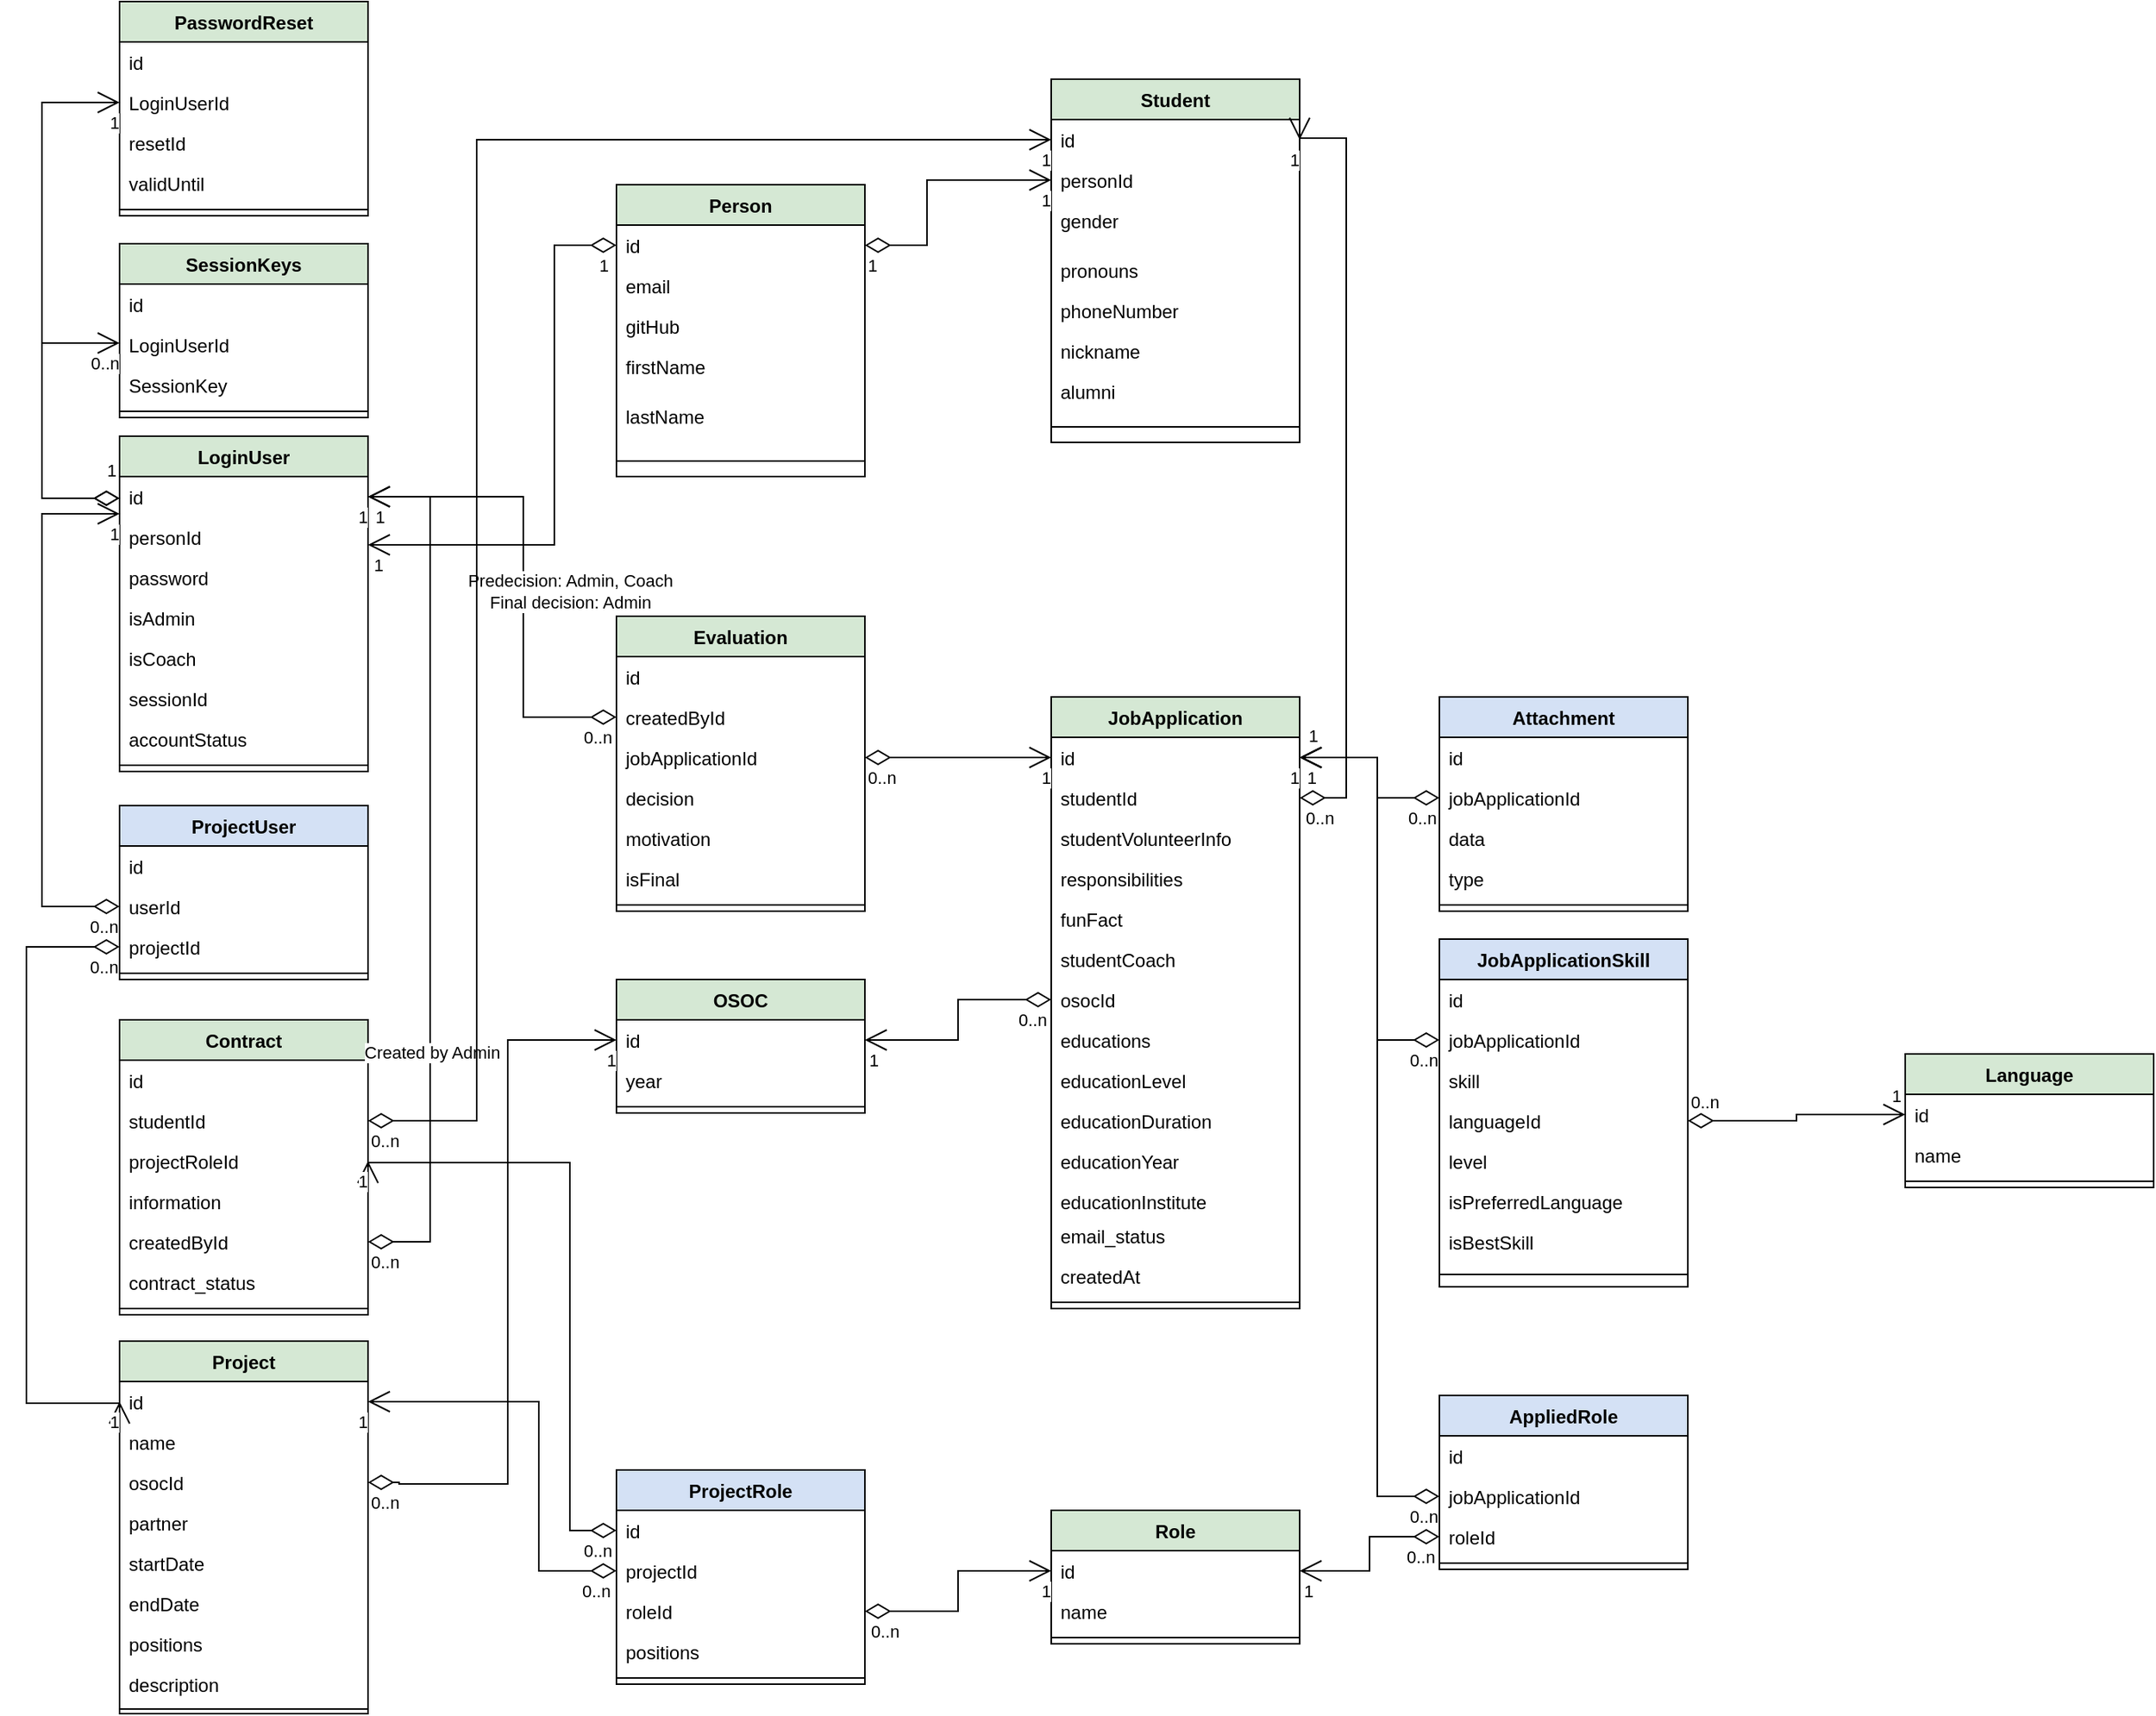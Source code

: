 <mxfile version="17.4.0"><diagram id="C5RBs43oDa-KdzZeNtuy" name="Page-1"><mxGraphModel dx="1273" dy="863" grid="1" gridSize="10" guides="1" tooltips="1" connect="1" arrows="1" fold="1" page="1" pageScale="1" pageWidth="827" pageHeight="1169" math="0" shadow="0"><root><mxCell id="WIyWlLk6GJQsqaUBKTNV-0"/><mxCell id="WIyWlLk6GJQsqaUBKTNV-1" parent="WIyWlLk6GJQsqaUBKTNV-0"/><mxCell id="wIFfkvP6w-fhECj3VW2s-0" value="Person" style="swimlane;fontStyle=1;align=center;verticalAlign=top;childLayout=stackLayout;horizontal=1;startSize=26;horizontalStack=0;resizeParent=1;resizeLast=0;collapsible=1;marginBottom=0;rounded=0;shadow=0;strokeWidth=1;fillColor=#D5E8D4;" parent="WIyWlLk6GJQsqaUBKTNV-1" vertex="1"><mxGeometry x="900" y="598" width="160" height="188" as="geometry"><mxRectangle x="230" y="140" width="160" height="26" as="alternateBounds"/></mxGeometry></mxCell><mxCell id="wIFfkvP6w-fhECj3VW2s-1" value="id" style="text;align=left;verticalAlign=top;spacingLeft=4;spacingRight=4;overflow=hidden;rotatable=0;points=[[0,0.5],[1,0.5]];portConstraint=eastwest;" parent="wIFfkvP6w-fhECj3VW2s-0" vertex="1"><mxGeometry y="26" width="160" height="26" as="geometry"/></mxCell><mxCell id="wIFfkvP6w-fhECj3VW2s-2" value="email" style="text;align=left;verticalAlign=top;spacingLeft=4;spacingRight=4;overflow=hidden;rotatable=0;points=[[0,0.5],[1,0.5]];portConstraint=eastwest;rounded=0;shadow=0;html=0;" parent="wIFfkvP6w-fhECj3VW2s-0" vertex="1"><mxGeometry y="52" width="160" height="26" as="geometry"/></mxCell><mxCell id="wIFfkvP6w-fhECj3VW2s-3" value="gitHub" style="text;align=left;verticalAlign=top;spacingLeft=4;spacingRight=4;overflow=hidden;rotatable=0;points=[[0,0.5],[1,0.5]];portConstraint=eastwest;rounded=0;shadow=0;html=0;" parent="wIFfkvP6w-fhECj3VW2s-0" vertex="1"><mxGeometry y="78" width="160" height="26" as="geometry"/></mxCell><mxCell id="wIFfkvP6w-fhECj3VW2s-4" value="firstName" style="text;align=left;verticalAlign=top;spacingLeft=4;spacingRight=4;overflow=hidden;rotatable=0;points=[[0,0.5],[1,0.5]];portConstraint=eastwest;rounded=0;shadow=0;html=0;" parent="wIFfkvP6w-fhECj3VW2s-0" vertex="1"><mxGeometry y="104" width="160" height="32" as="geometry"/></mxCell><mxCell id="wIFfkvP6w-fhECj3VW2s-5" value="lastName" style="text;align=left;verticalAlign=top;spacingLeft=4;spacingRight=4;overflow=hidden;rotatable=0;points=[[0,0.5],[1,0.5]];portConstraint=eastwest;rounded=0;shadow=0;html=0;" parent="wIFfkvP6w-fhECj3VW2s-0" vertex="1"><mxGeometry y="136" width="160" height="32" as="geometry"/></mxCell><mxCell id="wIFfkvP6w-fhECj3VW2s-7" value="" style="line;html=1;strokeWidth=1;align=left;verticalAlign=middle;spacingTop=-1;spacingLeft=3;spacingRight=3;rotatable=0;labelPosition=right;points=[];portConstraint=eastwest;" parent="wIFfkvP6w-fhECj3VW2s-0" vertex="1"><mxGeometry y="168" width="160" height="20" as="geometry"/></mxCell><mxCell id="wIFfkvP6w-fhECj3VW2s-8" value="Student" style="swimlane;fontStyle=1;align=center;verticalAlign=top;childLayout=stackLayout;horizontal=1;startSize=26;horizontalStack=0;resizeParent=1;resizeLast=0;collapsible=1;marginBottom=0;rounded=0;shadow=0;strokeWidth=1;fillColor=#D5E8D4;" parent="WIyWlLk6GJQsqaUBKTNV-1" vertex="1"><mxGeometry x="1180" y="530" width="160" height="234" as="geometry"><mxRectangle x="130" y="380" width="160" height="26" as="alternateBounds"/></mxGeometry></mxCell><mxCell id="wIFfkvP6w-fhECj3VW2s-9" value="id" style="text;align=left;verticalAlign=top;spacingLeft=4;spacingRight=4;overflow=hidden;rotatable=0;points=[[0,0.5],[1,0.5]];portConstraint=eastwest;" parent="wIFfkvP6w-fhECj3VW2s-8" vertex="1"><mxGeometry y="26" width="160" height="26" as="geometry"/></mxCell><mxCell id="wIFfkvP6w-fhECj3VW2s-10" value="personId" style="text;align=left;verticalAlign=top;spacingLeft=4;spacingRight=4;overflow=hidden;rotatable=0;points=[[0,0.5],[1,0.5]];portConstraint=eastwest;" parent="wIFfkvP6w-fhECj3VW2s-8" vertex="1"><mxGeometry y="52" width="160" height="26" as="geometry"/></mxCell><mxCell id="wIFfkvP6w-fhECj3VW2s-6" value="gender" style="text;align=left;verticalAlign=top;spacingLeft=4;spacingRight=4;overflow=hidden;rotatable=0;points=[[0,0.5],[1,0.5]];portConstraint=eastwest;rounded=0;shadow=0;html=0;" parent="wIFfkvP6w-fhECj3VW2s-8" vertex="1"><mxGeometry y="78" width="160" height="32" as="geometry"/></mxCell><mxCell id="wIFfkvP6w-fhECj3VW2s-11" value="pronouns" style="text;align=left;verticalAlign=top;spacingLeft=4;spacingRight=4;overflow=hidden;rotatable=0;points=[[0,0.5],[1,0.5]];portConstraint=eastwest;rounded=0;shadow=0;html=0;" parent="wIFfkvP6w-fhECj3VW2s-8" vertex="1"><mxGeometry y="110" width="160" height="26" as="geometry"/></mxCell><mxCell id="wIFfkvP6w-fhECj3VW2s-12" value="phoneNumber" style="text;align=left;verticalAlign=top;spacingLeft=4;spacingRight=4;overflow=hidden;rotatable=0;points=[[0,0.5],[1,0.5]];portConstraint=eastwest;rounded=0;shadow=0;html=0;" parent="wIFfkvP6w-fhECj3VW2s-8" vertex="1"><mxGeometry y="136" width="160" height="26" as="geometry"/></mxCell><mxCell id="wIFfkvP6w-fhECj3VW2s-13" value="nickname" style="text;align=left;verticalAlign=top;spacingLeft=4;spacingRight=4;overflow=hidden;rotatable=0;points=[[0,0.5],[1,0.5]];portConstraint=eastwest;rounded=0;shadow=0;html=0;" parent="wIFfkvP6w-fhECj3VW2s-8" vertex="1"><mxGeometry y="162" width="160" height="26" as="geometry"/></mxCell><mxCell id="wIFfkvP6w-fhECj3VW2s-14" value="alumni" style="text;align=left;verticalAlign=top;spacingLeft=4;spacingRight=4;overflow=hidden;rotatable=0;points=[[0,0.5],[1,0.5]];portConstraint=eastwest;rounded=0;shadow=0;html=0;" parent="wIFfkvP6w-fhECj3VW2s-8" vertex="1"><mxGeometry y="188" width="160" height="26" as="geometry"/></mxCell><mxCell id="wIFfkvP6w-fhECj3VW2s-15" value="" style="line;html=1;strokeWidth=1;align=left;verticalAlign=middle;spacingTop=-1;spacingLeft=3;spacingRight=3;rotatable=0;labelPosition=right;points=[];portConstraint=eastwest;" parent="wIFfkvP6w-fhECj3VW2s-8" vertex="1"><mxGeometry y="214" width="160" height="20" as="geometry"/></mxCell><mxCell id="wIFfkvP6w-fhECj3VW2s-16" value="Language" style="swimlane;fontStyle=1;align=center;verticalAlign=top;childLayout=stackLayout;horizontal=1;startSize=26;horizontalStack=0;resizeParent=1;resizeParentMax=0;resizeLast=0;collapsible=1;marginBottom=0;fillColor=#D5E8D4;" parent="WIyWlLk6GJQsqaUBKTNV-1" vertex="1"><mxGeometry x="1730" y="1158" width="160" height="86" as="geometry"/></mxCell><mxCell id="wIFfkvP6w-fhECj3VW2s-17" value="id" style="text;strokeColor=none;fillColor=none;align=left;verticalAlign=top;spacingLeft=4;spacingRight=4;overflow=hidden;rotatable=0;points=[[0,0.5],[1,0.5]];portConstraint=eastwest;" parent="wIFfkvP6w-fhECj3VW2s-16" vertex="1"><mxGeometry y="26" width="160" height="26" as="geometry"/></mxCell><mxCell id="wIFfkvP6w-fhECj3VW2s-18" value="name" style="text;strokeColor=none;fillColor=none;align=left;verticalAlign=top;spacingLeft=4;spacingRight=4;overflow=hidden;rotatable=0;points=[[0,0.5],[1,0.5]];portConstraint=eastwest;" parent="wIFfkvP6w-fhECj3VW2s-16" vertex="1"><mxGeometry y="52" width="160" height="26" as="geometry"/></mxCell><mxCell id="wIFfkvP6w-fhECj3VW2s-19" value="" style="line;strokeWidth=1;fillColor=none;align=left;verticalAlign=middle;spacingTop=-1;spacingLeft=3;spacingRight=3;rotatable=0;labelPosition=right;points=[];portConstraint=eastwest;" parent="wIFfkvP6w-fhECj3VW2s-16" vertex="1"><mxGeometry y="78" width="160" height="8" as="geometry"/></mxCell><mxCell id="wIFfkvP6w-fhECj3VW2s-20" value="" style="endArrow=open;html=1;endSize=12;startArrow=diamondThin;startSize=14;startFill=0;edgeStyle=orthogonalEdgeStyle;rounded=0;exitX=1;exitY=0.5;exitDx=0;exitDy=0;entryX=0;entryY=0.5;entryDx=0;entryDy=0;" parent="WIyWlLk6GJQsqaUBKTNV-1" source="wIFfkvP6w-fhECj3VW2s-1" target="wIFfkvP6w-fhECj3VW2s-10" edge="1"><mxGeometry relative="1" as="geometry"><mxPoint x="1196" y="788" as="sourcePoint"/><mxPoint x="1356" y="788" as="targetPoint"/><Array as="points"><mxPoint x="1100" y="637"/><mxPoint x="1100" y="595"/></Array></mxGeometry></mxCell><mxCell id="wIFfkvP6w-fhECj3VW2s-21" value="1" style="edgeLabel;resizable=0;html=1;align=left;verticalAlign=top;" parent="wIFfkvP6w-fhECj3VW2s-20" connectable="0" vertex="1"><mxGeometry x="-1" relative="1" as="geometry"/></mxCell><mxCell id="wIFfkvP6w-fhECj3VW2s-22" value="1" style="edgeLabel;resizable=0;html=1;align=right;verticalAlign=top;" parent="wIFfkvP6w-fhECj3VW2s-20" connectable="0" vertex="1"><mxGeometry x="1" relative="1" as="geometry"/></mxCell><mxCell id="wIFfkvP6w-fhECj3VW2s-23" value="Evaluation" style="swimlane;fontStyle=1;align=center;verticalAlign=top;childLayout=stackLayout;horizontal=1;startSize=26;horizontalStack=0;resizeParent=1;resizeParentMax=0;resizeLast=0;collapsible=1;marginBottom=0;fillColor=#D5E8D4;" parent="WIyWlLk6GJQsqaUBKTNV-1" vertex="1"><mxGeometry x="900" y="876" width="160" height="190" as="geometry"/></mxCell><mxCell id="wIFfkvP6w-fhECj3VW2s-24" value="id" style="text;strokeColor=none;fillColor=none;align=left;verticalAlign=top;spacingLeft=4;spacingRight=4;overflow=hidden;rotatable=0;points=[[0,0.5],[1,0.5]];portConstraint=eastwest;" parent="wIFfkvP6w-fhECj3VW2s-23" vertex="1"><mxGeometry y="26" width="160" height="26" as="geometry"/></mxCell><mxCell id="wIFfkvP6w-fhECj3VW2s-25" value="createdById" style="text;strokeColor=none;fillColor=none;align=left;verticalAlign=top;spacingLeft=4;spacingRight=4;overflow=hidden;rotatable=0;points=[[0,0.5],[1,0.5]];portConstraint=eastwest;" parent="wIFfkvP6w-fhECj3VW2s-23" vertex="1"><mxGeometry y="52" width="160" height="26" as="geometry"/></mxCell><mxCell id="wIFfkvP6w-fhECj3VW2s-26" value="jobApplicationId" style="text;strokeColor=none;fillColor=none;align=left;verticalAlign=top;spacingLeft=4;spacingRight=4;overflow=hidden;rotatable=0;points=[[0,0.5],[1,0.5]];portConstraint=eastwest;" parent="wIFfkvP6w-fhECj3VW2s-23" vertex="1"><mxGeometry y="78" width="160" height="26" as="geometry"/></mxCell><mxCell id="wIFfkvP6w-fhECj3VW2s-27" value="decision" style="text;strokeColor=none;fillColor=none;align=left;verticalAlign=top;spacingLeft=4;spacingRight=4;overflow=hidden;rotatable=0;points=[[0,0.5],[1,0.5]];portConstraint=eastwest;" parent="wIFfkvP6w-fhECj3VW2s-23" vertex="1"><mxGeometry y="104" width="160" height="26" as="geometry"/></mxCell><mxCell id="wIFfkvP6w-fhECj3VW2s-28" value="motivation" style="text;strokeColor=none;fillColor=none;align=left;verticalAlign=top;spacingLeft=4;spacingRight=4;overflow=hidden;rotatable=0;points=[[0,0.5],[1,0.5]];portConstraint=eastwest;" parent="wIFfkvP6w-fhECj3VW2s-23" vertex="1"><mxGeometry y="130" width="160" height="26" as="geometry"/></mxCell><mxCell id="wIFfkvP6w-fhECj3VW2s-29" value="isFinal" style="text;strokeColor=none;fillColor=none;align=left;verticalAlign=top;spacingLeft=4;spacingRight=4;overflow=hidden;rotatable=0;points=[[0,0.5],[1,0.5]];portConstraint=eastwest;" parent="wIFfkvP6w-fhECj3VW2s-23" vertex="1"><mxGeometry y="156" width="160" height="26" as="geometry"/></mxCell><mxCell id="wIFfkvP6w-fhECj3VW2s-30" value="" style="line;strokeWidth=1;fillColor=none;align=left;verticalAlign=middle;spacingTop=-1;spacingLeft=3;spacingRight=3;rotatable=0;labelPosition=right;points=[];portConstraint=eastwest;" parent="wIFfkvP6w-fhECj3VW2s-23" vertex="1"><mxGeometry y="182" width="160" height="8" as="geometry"/></mxCell><mxCell id="wIFfkvP6w-fhECj3VW2s-31" value="LoginUser" style="swimlane;fontStyle=1;align=center;verticalAlign=top;childLayout=stackLayout;horizontal=1;startSize=26;horizontalStack=0;resizeParent=1;resizeParentMax=0;resizeLast=0;collapsible=1;marginBottom=0;fillColor=#D5E8D4;" parent="WIyWlLk6GJQsqaUBKTNV-1" vertex="1"><mxGeometry x="580" y="760" width="160" height="216" as="geometry"/></mxCell><mxCell id="wIFfkvP6w-fhECj3VW2s-32" value="id" style="text;strokeColor=none;fillColor=none;align=left;verticalAlign=top;spacingLeft=4;spacingRight=4;overflow=hidden;rotatable=0;points=[[0,0.5],[1,0.5]];portConstraint=eastwest;" parent="wIFfkvP6w-fhECj3VW2s-31" vertex="1"><mxGeometry y="26" width="160" height="26" as="geometry"/></mxCell><mxCell id="wIFfkvP6w-fhECj3VW2s-33" value="personId" style="text;strokeColor=none;fillColor=none;align=left;verticalAlign=top;spacingLeft=4;spacingRight=4;overflow=hidden;rotatable=0;points=[[0,0.5],[1,0.5]];portConstraint=eastwest;" parent="wIFfkvP6w-fhECj3VW2s-31" vertex="1"><mxGeometry y="52" width="160" height="26" as="geometry"/></mxCell><mxCell id="wIFfkvP6w-fhECj3VW2s-34" value="password" style="text;strokeColor=none;fillColor=none;align=left;verticalAlign=top;spacingLeft=4;spacingRight=4;overflow=hidden;rotatable=0;points=[[0,0.5],[1,0.5]];portConstraint=eastwest;" parent="wIFfkvP6w-fhECj3VW2s-31" vertex="1"><mxGeometry y="78" width="160" height="26" as="geometry"/></mxCell><mxCell id="wIFfkvP6w-fhECj3VW2s-35" value="isAdmin" style="text;strokeColor=none;fillColor=none;align=left;verticalAlign=top;spacingLeft=4;spacingRight=4;overflow=hidden;rotatable=0;points=[[0,0.5],[1,0.5]];portConstraint=eastwest;" parent="wIFfkvP6w-fhECj3VW2s-31" vertex="1"><mxGeometry y="104" width="160" height="26" as="geometry"/></mxCell><mxCell id="wIFfkvP6w-fhECj3VW2s-36" value="isCoach" style="text;strokeColor=none;fillColor=none;align=left;verticalAlign=top;spacingLeft=4;spacingRight=4;overflow=hidden;rotatable=0;points=[[0,0.5],[1,0.5]];portConstraint=eastwest;" parent="wIFfkvP6w-fhECj3VW2s-31" vertex="1"><mxGeometry y="130" width="160" height="26" as="geometry"/></mxCell><mxCell id="wIFfkvP6w-fhECj3VW2s-37" value="sessionId&#10;" style="text;strokeColor=none;fillColor=none;align=left;verticalAlign=top;spacingLeft=4;spacingRight=4;overflow=hidden;rotatable=0;points=[[0,0.5],[1,0.5]];portConstraint=eastwest;" parent="wIFfkvP6w-fhECj3VW2s-31" vertex="1"><mxGeometry y="156" width="160" height="26" as="geometry"/></mxCell><mxCell id="wIFfkvP6w-fhECj3VW2s-38" value="accountStatus" style="text;strokeColor=none;fillColor=none;align=left;verticalAlign=top;spacingLeft=4;spacingRight=4;overflow=hidden;rotatable=0;points=[[0,0.5],[1,0.5]];portConstraint=eastwest;" parent="wIFfkvP6w-fhECj3VW2s-31" vertex="1"><mxGeometry y="182" width="160" height="26" as="geometry"/></mxCell><mxCell id="wIFfkvP6w-fhECj3VW2s-39" value="" style="line;strokeWidth=1;fillColor=none;align=left;verticalAlign=middle;spacingTop=-1;spacingLeft=3;spacingRight=3;rotatable=0;labelPosition=right;points=[];portConstraint=eastwest;" parent="wIFfkvP6w-fhECj3VW2s-31" vertex="1"><mxGeometry y="208" width="160" height="8" as="geometry"/></mxCell><mxCell id="wIFfkvP6w-fhECj3VW2s-40" value="" style="endArrow=open;html=1;endSize=12;startArrow=diamondThin;startSize=14;startFill=0;edgeStyle=orthogonalEdgeStyle;rounded=0;exitX=0;exitY=0.5;exitDx=0;exitDy=0;" parent="WIyWlLk6GJQsqaUBKTNV-1" source="wIFfkvP6w-fhECj3VW2s-1" edge="1"><mxGeometry relative="1" as="geometry"><mxPoint x="1060" y="750" as="sourcePoint"/><mxPoint x="740" y="830" as="targetPoint"/><Array as="points"><mxPoint x="860" y="637"/><mxPoint x="860" y="830"/><mxPoint x="740" y="830"/></Array></mxGeometry></mxCell><mxCell id="wIFfkvP6w-fhECj3VW2s-41" value="1" style="edgeLabel;resizable=0;html=1;align=left;verticalAlign=top;" parent="wIFfkvP6w-fhECj3VW2s-40" connectable="0" vertex="1"><mxGeometry x="-1" relative="1" as="geometry"><mxPoint x="-13" as="offset"/></mxGeometry></mxCell><mxCell id="wIFfkvP6w-fhECj3VW2s-42" value="1" style="edgeLabel;resizable=0;html=1;align=right;verticalAlign=top;" parent="wIFfkvP6w-fhECj3VW2s-40" connectable="0" vertex="1"><mxGeometry x="1" relative="1" as="geometry"><mxPoint x="10" as="offset"/></mxGeometry></mxCell><mxCell id="wIFfkvP6w-fhECj3VW2s-43" value="" style="endArrow=open;html=1;endSize=12;startArrow=diamondThin;startSize=14;startFill=0;edgeStyle=orthogonalEdgeStyle;rounded=0;entryX=1;entryY=0.5;entryDx=0;entryDy=0;exitX=0;exitY=0.5;exitDx=0;exitDy=0;" parent="WIyWlLk6GJQsqaUBKTNV-1" source="wIFfkvP6w-fhECj3VW2s-25" target="wIFfkvP6w-fhECj3VW2s-32" edge="1"><mxGeometry x="-0.019" y="-10" relative="1" as="geometry"><mxPoint x="760" y="828" as="sourcePoint"/><mxPoint x="870" y="898" as="targetPoint"/><Array as="points"><mxPoint x="840" y="941"/><mxPoint x="840" y="799"/></Array><mxPoint as="offset"/></mxGeometry></mxCell><mxCell id="wIFfkvP6w-fhECj3VW2s-44" value="0..n" style="edgeLabel;resizable=0;html=1;align=left;verticalAlign=top;" parent="wIFfkvP6w-fhECj3VW2s-43" connectable="0" vertex="1"><mxGeometry x="-1" relative="1" as="geometry"><mxPoint x="-23" as="offset"/></mxGeometry></mxCell><mxCell id="wIFfkvP6w-fhECj3VW2s-45" value="1" style="edgeLabel;resizable=0;html=1;align=right;verticalAlign=top;" parent="wIFfkvP6w-fhECj3VW2s-43" connectable="0" vertex="1"><mxGeometry x="1" relative="1" as="geometry"><mxPoint x="11" as="offset"/></mxGeometry></mxCell><mxCell id="wIFfkvP6w-fhECj3VW2s-46" value="Predecision: Admin, Coach&lt;br&gt;Final decision: Admin" style="edgeLabel;html=1;align=center;verticalAlign=middle;resizable=0;points=[];" parent="wIFfkvP6w-fhECj3VW2s-43" vertex="1" connectable="0"><mxGeometry x="0.022" relative="1" as="geometry"><mxPoint x="30" y="13" as="offset"/></mxGeometry></mxCell><mxCell id="wIFfkvP6w-fhECj3VW2s-47" value="JobApplication" style="swimlane;fontStyle=1;align=center;verticalAlign=top;childLayout=stackLayout;horizontal=1;startSize=26;horizontalStack=0;resizeParent=1;resizeParentMax=0;resizeLast=0;collapsible=1;marginBottom=0;fillColor=#D5E8D4;" parent="WIyWlLk6GJQsqaUBKTNV-1" vertex="1"><mxGeometry x="1180" y="928" width="160" height="394" as="geometry"/></mxCell><mxCell id="wIFfkvP6w-fhECj3VW2s-48" value="id" style="text;strokeColor=none;fillColor=none;align=left;verticalAlign=top;spacingLeft=4;spacingRight=4;overflow=hidden;rotatable=0;points=[[0,0.5],[1,0.5]];portConstraint=eastwest;" parent="wIFfkvP6w-fhECj3VW2s-47" vertex="1"><mxGeometry y="26" width="160" height="26" as="geometry"/></mxCell><mxCell id="wIFfkvP6w-fhECj3VW2s-49" value="studentId" style="text;strokeColor=none;fillColor=none;align=left;verticalAlign=top;spacingLeft=4;spacingRight=4;overflow=hidden;rotatable=0;points=[[0,0.5],[1,0.5]];portConstraint=eastwest;" parent="wIFfkvP6w-fhECj3VW2s-47" vertex="1"><mxGeometry y="52" width="160" height="26" as="geometry"/></mxCell><mxCell id="wIFfkvP6w-fhECj3VW2s-169" value="studentVolunteerInfo" style="text;strokeColor=none;fillColor=none;align=left;verticalAlign=top;spacingLeft=4;spacingRight=4;overflow=hidden;rotatable=0;points=[[0,0.5],[1,0.5]];portConstraint=eastwest;" parent="wIFfkvP6w-fhECj3VW2s-47" vertex="1"><mxGeometry y="78" width="160" height="26" as="geometry"/></mxCell><mxCell id="wIFfkvP6w-fhECj3VW2s-50" value="responsibilities" style="text;align=left;verticalAlign=top;spacingLeft=4;spacingRight=4;overflow=hidden;rotatable=0;points=[[0,0.5],[1,0.5]];portConstraint=eastwest;" parent="wIFfkvP6w-fhECj3VW2s-47" vertex="1"><mxGeometry y="104" width="160" height="26" as="geometry"/></mxCell><mxCell id="wIFfkvP6w-fhECj3VW2s-52" value="funFact" style="text;strokeColor=none;fillColor=none;align=left;verticalAlign=top;spacingLeft=4;spacingRight=4;overflow=hidden;rotatable=0;points=[[0,0.5],[1,0.5]];portConstraint=eastwest;" parent="wIFfkvP6w-fhECj3VW2s-47" vertex="1"><mxGeometry y="130" width="160" height="26" as="geometry"/></mxCell><mxCell id="wIFfkvP6w-fhECj3VW2s-54" value="studentCoach" style="text;strokeColor=none;fillColor=none;align=left;verticalAlign=top;spacingLeft=4;spacingRight=4;overflow=hidden;rotatable=0;points=[[0,0.5],[1,0.5]];portConstraint=eastwest;" parent="wIFfkvP6w-fhECj3VW2s-47" vertex="1"><mxGeometry y="156" width="160" height="26" as="geometry"/></mxCell><mxCell id="wIFfkvP6w-fhECj3VW2s-55" value="osocId" style="text;strokeColor=none;fillColor=none;align=left;verticalAlign=top;spacingLeft=4;spacingRight=4;overflow=hidden;rotatable=0;points=[[0,0.5],[1,0.5]];portConstraint=eastwest;" parent="wIFfkvP6w-fhECj3VW2s-47" vertex="1"><mxGeometry y="182" width="160" height="26" as="geometry"/></mxCell><mxCell id="wIFfkvP6w-fhECj3VW2s-56" value="educations" style="text;strokeColor=none;fillColor=none;align=left;verticalAlign=top;spacingLeft=4;spacingRight=4;overflow=hidden;rotatable=0;points=[[0,0.5],[1,0.5]];portConstraint=eastwest;" parent="wIFfkvP6w-fhECj3VW2s-47" vertex="1"><mxGeometry y="208" width="160" height="26" as="geometry"/></mxCell><mxCell id="wIFfkvP6w-fhECj3VW2s-57" value="educationLevel" style="text;strokeColor=none;fillColor=none;align=left;verticalAlign=top;spacingLeft=4;spacingRight=4;overflow=hidden;rotatable=0;points=[[0,0.5],[1,0.5]];portConstraint=eastwest;" parent="wIFfkvP6w-fhECj3VW2s-47" vertex="1"><mxGeometry y="234" width="160" height="26" as="geometry"/></mxCell><mxCell id="wIFfkvP6w-fhECj3VW2s-58" value="educationDuration" style="text;strokeColor=none;fillColor=none;align=left;verticalAlign=top;spacingLeft=4;spacingRight=4;overflow=hidden;rotatable=0;points=[[0,0.5],[1,0.5]];portConstraint=eastwest;" parent="wIFfkvP6w-fhECj3VW2s-47" vertex="1"><mxGeometry y="260" width="160" height="26" as="geometry"/></mxCell><mxCell id="wIFfkvP6w-fhECj3VW2s-59" value="educationYear" style="text;strokeColor=none;fillColor=none;align=left;verticalAlign=top;spacingLeft=4;spacingRight=4;overflow=hidden;rotatable=0;points=[[0,0.5],[1,0.5]];portConstraint=eastwest;" parent="wIFfkvP6w-fhECj3VW2s-47" vertex="1"><mxGeometry y="286" width="160" height="26" as="geometry"/></mxCell><mxCell id="wIFfkvP6w-fhECj3VW2s-60" value="educationInstitute" style="text;strokeColor=none;fillColor=none;align=left;verticalAlign=top;spacingLeft=4;spacingRight=4;overflow=hidden;rotatable=0;points=[[0,0.5],[1,0.5]];portConstraint=eastwest;" parent="wIFfkvP6w-fhECj3VW2s-47" vertex="1"><mxGeometry y="312" width="160" height="22" as="geometry"/></mxCell><mxCell id="wIFfkvP6w-fhECj3VW2s-61" value="email_status" style="text;strokeColor=none;fillColor=none;align=left;verticalAlign=top;spacingLeft=4;spacingRight=4;overflow=hidden;rotatable=0;points=[[0,0.5],[1,0.5]];portConstraint=eastwest;" parent="wIFfkvP6w-fhECj3VW2s-47" vertex="1"><mxGeometry y="334" width="160" height="26" as="geometry"/></mxCell><mxCell id="wIFfkvP6w-fhECj3VW2s-62" value="createdAt" style="text;strokeColor=none;fillColor=none;align=left;verticalAlign=top;spacingLeft=4;spacingRight=4;overflow=hidden;rotatable=0;points=[[0,0.5],[1,0.5]];portConstraint=eastwest;" parent="wIFfkvP6w-fhECj3VW2s-47" vertex="1"><mxGeometry y="360" width="160" height="26" as="geometry"/></mxCell><mxCell id="wIFfkvP6w-fhECj3VW2s-63" value="" style="line;strokeWidth=1;fillColor=none;align=left;verticalAlign=middle;spacingTop=-1;spacingLeft=3;spacingRight=3;rotatable=0;labelPosition=right;points=[];portConstraint=eastwest;" parent="wIFfkvP6w-fhECj3VW2s-47" vertex="1"><mxGeometry y="386" width="160" height="8" as="geometry"/></mxCell><mxCell id="wIFfkvP6w-fhECj3VW2s-64" value="Attachment" style="swimlane;fontStyle=1;align=center;verticalAlign=top;childLayout=stackLayout;horizontal=1;startSize=26;horizontalStack=0;resizeParent=1;resizeParentMax=0;resizeLast=0;collapsible=1;marginBottom=0;fillColor=#D4E1F5;" parent="WIyWlLk6GJQsqaUBKTNV-1" vertex="1"><mxGeometry x="1430" y="928" width="160" height="138" as="geometry"/></mxCell><mxCell id="wIFfkvP6w-fhECj3VW2s-65" value="id" style="text;strokeColor=none;fillColor=none;align=left;verticalAlign=top;spacingLeft=4;spacingRight=4;overflow=hidden;rotatable=0;points=[[0,0.5],[1,0.5]];portConstraint=eastwest;" parent="wIFfkvP6w-fhECj3VW2s-64" vertex="1"><mxGeometry y="26" width="160" height="26" as="geometry"/></mxCell><mxCell id="wIFfkvP6w-fhECj3VW2s-66" value="jobApplicationId" style="text;strokeColor=none;fillColor=none;align=left;verticalAlign=top;spacingLeft=4;spacingRight=4;overflow=hidden;rotatable=0;points=[[0,0.5],[1,0.5]];portConstraint=eastwest;" parent="wIFfkvP6w-fhECj3VW2s-64" vertex="1"><mxGeometry y="52" width="160" height="26" as="geometry"/></mxCell><mxCell id="wIFfkvP6w-fhECj3VW2s-67" value="data" style="text;strokeColor=none;fillColor=none;align=left;verticalAlign=top;spacingLeft=4;spacingRight=4;overflow=hidden;rotatable=0;points=[[0,0.5],[1,0.5]];portConstraint=eastwest;" parent="wIFfkvP6w-fhECj3VW2s-64" vertex="1"><mxGeometry y="78" width="160" height="26" as="geometry"/></mxCell><mxCell id="wIFfkvP6w-fhECj3VW2s-68" value="type" style="text;strokeColor=none;fillColor=none;align=left;verticalAlign=top;spacingLeft=4;spacingRight=4;overflow=hidden;rotatable=0;points=[[0,0.5],[1,0.5]];portConstraint=eastwest;" parent="wIFfkvP6w-fhECj3VW2s-64" vertex="1"><mxGeometry y="104" width="160" height="26" as="geometry"/></mxCell><mxCell id="wIFfkvP6w-fhECj3VW2s-69" value="" style="line;strokeWidth=1;fillColor=none;align=left;verticalAlign=middle;spacingTop=-1;spacingLeft=3;spacingRight=3;rotatable=0;labelPosition=right;points=[];portConstraint=eastwest;" parent="wIFfkvP6w-fhECj3VW2s-64" vertex="1"><mxGeometry y="130" width="160" height="8" as="geometry"/></mxCell><mxCell id="wIFfkvP6w-fhECj3VW2s-70" value="" style="endArrow=open;html=1;endSize=12;startArrow=diamondThin;startSize=14;startFill=0;edgeStyle=orthogonalEdgeStyle;rounded=0;entryX=1;entryY=0.5;entryDx=0;entryDy=0;exitX=0;exitY=0.5;exitDx=0;exitDy=0;" parent="WIyWlLk6GJQsqaUBKTNV-1" source="wIFfkvP6w-fhECj3VW2s-66" target="wIFfkvP6w-fhECj3VW2s-48" edge="1"><mxGeometry x="0.096" y="-42" relative="1" as="geometry"><mxPoint x="1370" y="1088" as="sourcePoint"/><mxPoint x="1220" y="1258" as="targetPoint"/><Array as="points"><mxPoint x="1390" y="993"/><mxPoint x="1390" y="967"/></Array><mxPoint as="offset"/></mxGeometry></mxCell><mxCell id="wIFfkvP6w-fhECj3VW2s-71" value="0..n" style="edgeLabel;resizable=0;html=1;align=left;verticalAlign=top;" parent="wIFfkvP6w-fhECj3VW2s-70" connectable="0" vertex="1"><mxGeometry x="-1" relative="1" as="geometry"><mxPoint x="-22" as="offset"/></mxGeometry></mxCell><mxCell id="wIFfkvP6w-fhECj3VW2s-72" value="1" style="edgeLabel;resizable=0;html=1;align=right;verticalAlign=top;" parent="wIFfkvP6w-fhECj3VW2s-70" connectable="0" vertex="1"><mxGeometry x="1" relative="1" as="geometry"><mxPoint x="11" as="offset"/></mxGeometry></mxCell><mxCell id="wIFfkvP6w-fhECj3VW2s-73" value="" style="endArrow=open;html=1;endSize=12;startArrow=diamondThin;startSize=14;startFill=0;edgeStyle=orthogonalEdgeStyle;rounded=0;exitX=1;exitY=0.5;exitDx=0;exitDy=0;entryX=1;entryY=0.5;entryDx=0;entryDy=0;" parent="WIyWlLk6GJQsqaUBKTNV-1" source="wIFfkvP6w-fhECj3VW2s-49" target="wIFfkvP6w-fhECj3VW2s-9" edge="1"><mxGeometry relative="1" as="geometry"><mxPoint x="1060" y="928" as="sourcePoint"/><mxPoint x="1350" y="638" as="targetPoint"/><Array as="points"><mxPoint x="1370" y="993"/><mxPoint x="1370" y="568"/></Array></mxGeometry></mxCell><mxCell id="wIFfkvP6w-fhECj3VW2s-74" value="0..n" style="edgeLabel;resizable=0;html=1;align=left;verticalAlign=top;" parent="wIFfkvP6w-fhECj3VW2s-73" connectable="0" vertex="1"><mxGeometry x="-1" relative="1" as="geometry"><mxPoint x="2" as="offset"/></mxGeometry></mxCell><mxCell id="wIFfkvP6w-fhECj3VW2s-75" value="1" style="edgeLabel;resizable=0;html=1;align=right;verticalAlign=top;" parent="wIFfkvP6w-fhECj3VW2s-73" connectable="0" vertex="1"><mxGeometry x="1" relative="1" as="geometry"/></mxCell><mxCell id="wIFfkvP6w-fhECj3VW2s-76" value="" style="endArrow=open;html=1;endSize=12;startArrow=diamondThin;startSize=14;startFill=0;edgeStyle=orthogonalEdgeStyle;rounded=0;exitX=1;exitY=0.5;exitDx=0;exitDy=0;entryX=0;entryY=0.5;entryDx=0;entryDy=0;" parent="WIyWlLk6GJQsqaUBKTNV-1" source="wIFfkvP6w-fhECj3VW2s-26" target="wIFfkvP6w-fhECj3VW2s-48" edge="1"><mxGeometry relative="1" as="geometry"><mxPoint x="1060" y="988" as="sourcePoint"/><mxPoint x="1220" y="988" as="targetPoint"/></mxGeometry></mxCell><mxCell id="wIFfkvP6w-fhECj3VW2s-77" value="0..n" style="edgeLabel;resizable=0;html=1;align=left;verticalAlign=top;" parent="wIFfkvP6w-fhECj3VW2s-76" connectable="0" vertex="1"><mxGeometry x="-1" relative="1" as="geometry"/></mxCell><mxCell id="wIFfkvP6w-fhECj3VW2s-78" value="1" style="edgeLabel;resizable=0;html=1;align=right;verticalAlign=top;" parent="wIFfkvP6w-fhECj3VW2s-76" connectable="0" vertex="1"><mxGeometry x="1" relative="1" as="geometry"/></mxCell><mxCell id="wIFfkvP6w-fhECj3VW2s-79" value="Project" style="swimlane;fontStyle=1;align=center;verticalAlign=top;childLayout=stackLayout;horizontal=1;startSize=26;horizontalStack=0;resizeParent=1;resizeParentMax=0;resizeLast=0;collapsible=1;marginBottom=0;fillColor=#D5E8D4;" parent="WIyWlLk6GJQsqaUBKTNV-1" vertex="1"><mxGeometry x="580" y="1343" width="160" height="240" as="geometry"/></mxCell><mxCell id="wIFfkvP6w-fhECj3VW2s-80" value="id" style="text;strokeColor=none;fillColor=none;align=left;verticalAlign=top;spacingLeft=4;spacingRight=4;overflow=hidden;rotatable=0;points=[[0,0.5],[1,0.5]];portConstraint=eastwest;" parent="wIFfkvP6w-fhECj3VW2s-79" vertex="1"><mxGeometry y="26" width="160" height="26" as="geometry"/></mxCell><mxCell id="wIFfkvP6w-fhECj3VW2s-81" value="name" style="text;strokeColor=none;fillColor=none;align=left;verticalAlign=top;spacingLeft=4;spacingRight=4;overflow=hidden;rotatable=0;points=[[0,0.5],[1,0.5]];portConstraint=eastwest;" parent="wIFfkvP6w-fhECj3VW2s-79" vertex="1"><mxGeometry y="52" width="160" height="26" as="geometry"/></mxCell><mxCell id="wIFfkvP6w-fhECj3VW2s-82" value="osocId" style="text;strokeColor=none;fillColor=none;align=left;verticalAlign=top;spacingLeft=4;spacingRight=4;overflow=hidden;rotatable=0;points=[[0,0.5],[1,0.5]];portConstraint=eastwest;" parent="wIFfkvP6w-fhECj3VW2s-79" vertex="1"><mxGeometry y="78" width="160" height="26" as="geometry"/></mxCell><mxCell id="wIFfkvP6w-fhECj3VW2s-83" value="partner" style="text;strokeColor=none;fillColor=none;align=left;verticalAlign=top;spacingLeft=4;spacingRight=4;overflow=hidden;rotatable=0;points=[[0,0.5],[1,0.5]];portConstraint=eastwest;" parent="wIFfkvP6w-fhECj3VW2s-79" vertex="1"><mxGeometry y="104" width="160" height="26" as="geometry"/></mxCell><mxCell id="wIFfkvP6w-fhECj3VW2s-84" value="startDate" style="text;strokeColor=none;fillColor=none;align=left;verticalAlign=top;spacingLeft=4;spacingRight=4;overflow=hidden;rotatable=0;points=[[0,0.5],[1,0.5]];portConstraint=eastwest;" parent="wIFfkvP6w-fhECj3VW2s-79" vertex="1"><mxGeometry y="130" width="160" height="26" as="geometry"/></mxCell><mxCell id="wIFfkvP6w-fhECj3VW2s-85" value="endDate" style="text;strokeColor=none;fillColor=none;align=left;verticalAlign=top;spacingLeft=4;spacingRight=4;overflow=hidden;rotatable=0;points=[[0,0.5],[1,0.5]];portConstraint=eastwest;" parent="wIFfkvP6w-fhECj3VW2s-79" vertex="1"><mxGeometry y="156" width="160" height="26" as="geometry"/></mxCell><mxCell id="wIFfkvP6w-fhECj3VW2s-86" value="positions" style="text;strokeColor=none;fillColor=none;align=left;verticalAlign=top;spacingLeft=4;spacingRight=4;overflow=hidden;rotatable=0;points=[[0,0.5],[1,0.5]];portConstraint=eastwest;" parent="wIFfkvP6w-fhECj3VW2s-79" vertex="1"><mxGeometry y="182" width="160" height="26" as="geometry"/></mxCell><mxCell id="wIFfkvP6w-fhECj3VW2s-87" value="description" style="text;strokeColor=none;fillColor=none;align=left;verticalAlign=top;spacingLeft=4;spacingRight=4;overflow=hidden;rotatable=0;points=[[0,0.5],[1,0.5]];portConstraint=eastwest;" parent="wIFfkvP6w-fhECj3VW2s-79" vertex="1"><mxGeometry y="208" width="160" height="26" as="geometry"/></mxCell><mxCell id="wIFfkvP6w-fhECj3VW2s-88" value="" style="line;strokeWidth=1;fillColor=none;align=left;verticalAlign=middle;spacingTop=-1;spacingLeft=3;spacingRight=3;rotatable=0;labelPosition=right;points=[];portConstraint=eastwest;" parent="wIFfkvP6w-fhECj3VW2s-79" vertex="1"><mxGeometry y="234" width="160" height="6" as="geometry"/></mxCell><mxCell id="wIFfkvP6w-fhECj3VW2s-89" value="Role" style="swimlane;fontStyle=1;align=center;verticalAlign=top;childLayout=stackLayout;horizontal=1;startSize=26;horizontalStack=0;resizeParent=1;resizeParentMax=0;resizeLast=0;collapsible=1;marginBottom=0;fillColor=#D5E8D4;" parent="WIyWlLk6GJQsqaUBKTNV-1" vertex="1"><mxGeometry x="1180" y="1452" width="160" height="86" as="geometry"/></mxCell><mxCell id="wIFfkvP6w-fhECj3VW2s-90" value="id" style="text;strokeColor=none;fillColor=none;align=left;verticalAlign=top;spacingLeft=4;spacingRight=4;overflow=hidden;rotatable=0;points=[[0,0.5],[1,0.5]];portConstraint=eastwest;" parent="wIFfkvP6w-fhECj3VW2s-89" vertex="1"><mxGeometry y="26" width="160" height="26" as="geometry"/></mxCell><mxCell id="wIFfkvP6w-fhECj3VW2s-91" value="name" style="text;strokeColor=none;fillColor=none;align=left;verticalAlign=top;spacingLeft=4;spacingRight=4;overflow=hidden;rotatable=0;points=[[0,0.5],[1,0.5]];portConstraint=eastwest;" parent="wIFfkvP6w-fhECj3VW2s-89" vertex="1"><mxGeometry y="52" width="160" height="26" as="geometry"/></mxCell><mxCell id="wIFfkvP6w-fhECj3VW2s-92" value="" style="line;strokeWidth=1;fillColor=none;align=left;verticalAlign=middle;spacingTop=-1;spacingLeft=3;spacingRight=3;rotatable=0;labelPosition=right;points=[];portConstraint=eastwest;" parent="wIFfkvP6w-fhECj3VW2s-89" vertex="1"><mxGeometry y="78" width="160" height="8" as="geometry"/></mxCell><mxCell id="wIFfkvP6w-fhECj3VW2s-93" value="ProjectRole" style="swimlane;fontStyle=1;align=center;verticalAlign=top;childLayout=stackLayout;horizontal=1;startSize=26;horizontalStack=0;resizeParent=1;resizeParentMax=0;resizeLast=0;collapsible=1;marginBottom=0;fillColor=#D4E1F5;" parent="WIyWlLk6GJQsqaUBKTNV-1" vertex="1"><mxGeometry x="900" y="1426" width="160" height="138" as="geometry"/></mxCell><mxCell id="wIFfkvP6w-fhECj3VW2s-94" value="id" style="text;strokeColor=none;fillColor=none;align=left;verticalAlign=top;spacingLeft=4;spacingRight=4;overflow=hidden;rotatable=0;points=[[0,0.5],[1,0.5]];portConstraint=eastwest;" parent="wIFfkvP6w-fhECj3VW2s-93" vertex="1"><mxGeometry y="26" width="160" height="26" as="geometry"/></mxCell><mxCell id="wIFfkvP6w-fhECj3VW2s-95" value="projectId" style="text;strokeColor=none;fillColor=none;align=left;verticalAlign=top;spacingLeft=4;spacingRight=4;overflow=hidden;rotatable=0;points=[[0,0.5],[1,0.5]];portConstraint=eastwest;" parent="wIFfkvP6w-fhECj3VW2s-93" vertex="1"><mxGeometry y="52" width="160" height="26" as="geometry"/></mxCell><mxCell id="wIFfkvP6w-fhECj3VW2s-96" value="roleId" style="text;strokeColor=none;fillColor=none;align=left;verticalAlign=top;spacingLeft=4;spacingRight=4;overflow=hidden;rotatable=0;points=[[0,0.5],[1,0.5]];portConstraint=eastwest;" parent="wIFfkvP6w-fhECj3VW2s-93" vertex="1"><mxGeometry y="78" width="160" height="26" as="geometry"/></mxCell><mxCell id="wIFfkvP6w-fhECj3VW2s-97" value="positions" style="text;strokeColor=none;fillColor=none;align=left;verticalAlign=top;spacingLeft=4;spacingRight=4;overflow=hidden;rotatable=0;points=[[0,0.5],[1,0.5]];portConstraint=eastwest;" parent="wIFfkvP6w-fhECj3VW2s-93" vertex="1"><mxGeometry y="104" width="160" height="26" as="geometry"/></mxCell><mxCell id="wIFfkvP6w-fhECj3VW2s-98" value="" style="line;strokeWidth=1;fillColor=none;align=left;verticalAlign=middle;spacingTop=-1;spacingLeft=3;spacingRight=3;rotatable=0;labelPosition=right;points=[];portConstraint=eastwest;" parent="wIFfkvP6w-fhECj3VW2s-93" vertex="1"><mxGeometry y="130" width="160" height="8" as="geometry"/></mxCell><mxCell id="wIFfkvP6w-fhECj3VW2s-99" value="" style="endArrow=open;html=1;endSize=12;startArrow=diamondThin;startSize=14;startFill=0;edgeStyle=orthogonalEdgeStyle;rounded=0;exitX=0;exitY=0.5;exitDx=0;exitDy=0;entryX=1;entryY=0.5;entryDx=0;entryDy=0;" parent="WIyWlLk6GJQsqaUBKTNV-1" source="wIFfkvP6w-fhECj3VW2s-95" target="wIFfkvP6w-fhECj3VW2s-80" edge="1"><mxGeometry relative="1" as="geometry"><mxPoint x="1080" y="1288" as="sourcePoint"/><mxPoint x="1240" y="1288" as="targetPoint"/><Array as="points"><mxPoint x="850" y="1491"/><mxPoint x="850" y="1382"/></Array></mxGeometry></mxCell><mxCell id="wIFfkvP6w-fhECj3VW2s-100" value="0..n" style="edgeLabel;resizable=0;html=1;align=left;verticalAlign=top;" parent="wIFfkvP6w-fhECj3VW2s-99" connectable="0" vertex="1"><mxGeometry x="-1" relative="1" as="geometry"><mxPoint x="-24" as="offset"/></mxGeometry></mxCell><mxCell id="wIFfkvP6w-fhECj3VW2s-101" value="1" style="edgeLabel;resizable=0;html=1;align=right;verticalAlign=top;" parent="wIFfkvP6w-fhECj3VW2s-99" connectable="0" vertex="1"><mxGeometry x="1" relative="1" as="geometry"/></mxCell><mxCell id="wIFfkvP6w-fhECj3VW2s-102" value="" style="endArrow=open;html=1;endSize=12;startArrow=diamondThin;startSize=14;startFill=0;edgeStyle=orthogonalEdgeStyle;rounded=0;exitX=1;exitY=0.5;exitDx=0;exitDy=0;entryX=0;entryY=0.5;entryDx=0;entryDy=0;" parent="WIyWlLk6GJQsqaUBKTNV-1" source="wIFfkvP6w-fhECj3VW2s-96" target="wIFfkvP6w-fhECj3VW2s-90" edge="1"><mxGeometry relative="1" as="geometry"><mxPoint x="1140" y="1555" as="sourcePoint"/><mxPoint x="1240" y="1574" as="targetPoint"/><Array as="points"><mxPoint x="1120" y="1517"/><mxPoint x="1120" y="1491"/></Array></mxGeometry></mxCell><mxCell id="wIFfkvP6w-fhECj3VW2s-103" value="0..n" style="edgeLabel;resizable=0;html=1;align=left;verticalAlign=top;" parent="wIFfkvP6w-fhECj3VW2s-102" connectable="0" vertex="1"><mxGeometry x="-1" relative="1" as="geometry"><mxPoint x="2" as="offset"/></mxGeometry></mxCell><mxCell id="wIFfkvP6w-fhECj3VW2s-104" value="1" style="edgeLabel;resizable=0;html=1;align=right;verticalAlign=top;" parent="wIFfkvP6w-fhECj3VW2s-102" connectable="0" vertex="1"><mxGeometry x="1" relative="1" as="geometry"/></mxCell><mxCell id="wIFfkvP6w-fhECj3VW2s-105" value="AppliedRole" style="swimlane;fontStyle=1;align=center;verticalAlign=top;childLayout=stackLayout;horizontal=1;startSize=26;horizontalStack=0;resizeParent=1;resizeParentMax=0;resizeLast=0;collapsible=1;marginBottom=0;fillColor=#D4E1F5;" parent="WIyWlLk6GJQsqaUBKTNV-1" vertex="1"><mxGeometry x="1430" y="1378" width="160" height="112" as="geometry"/></mxCell><mxCell id="wIFfkvP6w-fhECj3VW2s-106" value="id" style="text;strokeColor=none;fillColor=none;align=left;verticalAlign=top;spacingLeft=4;spacingRight=4;overflow=hidden;rotatable=0;points=[[0,0.5],[1,0.5]];portConstraint=eastwest;" parent="wIFfkvP6w-fhECj3VW2s-105" vertex="1"><mxGeometry y="26" width="160" height="26" as="geometry"/></mxCell><mxCell id="wIFfkvP6w-fhECj3VW2s-107" value="jobApplicationId" style="text;strokeColor=none;fillColor=none;align=left;verticalAlign=top;spacingLeft=4;spacingRight=4;overflow=hidden;rotatable=0;points=[[0,0.5],[1,0.5]];portConstraint=eastwest;" parent="wIFfkvP6w-fhECj3VW2s-105" vertex="1"><mxGeometry y="52" width="160" height="26" as="geometry"/></mxCell><mxCell id="wIFfkvP6w-fhECj3VW2s-108" value="roleId" style="text;strokeColor=none;fillColor=none;align=left;verticalAlign=top;spacingLeft=4;spacingRight=4;overflow=hidden;rotatable=0;points=[[0,0.5],[1,0.5]];portConstraint=eastwest;" parent="wIFfkvP6w-fhECj3VW2s-105" vertex="1"><mxGeometry y="78" width="160" height="26" as="geometry"/></mxCell><mxCell id="wIFfkvP6w-fhECj3VW2s-109" value="" style="line;strokeWidth=1;fillColor=none;align=left;verticalAlign=middle;spacingTop=-1;spacingLeft=3;spacingRight=3;rotatable=0;labelPosition=right;points=[];portConstraint=eastwest;" parent="wIFfkvP6w-fhECj3VW2s-105" vertex="1"><mxGeometry y="104" width="160" height="8" as="geometry"/></mxCell><mxCell id="wIFfkvP6w-fhECj3VW2s-110" value="" style="endArrow=open;html=1;endSize=12;startArrow=diamondThin;startSize=14;startFill=0;edgeStyle=orthogonalEdgeStyle;rounded=0;" parent="WIyWlLk6GJQsqaUBKTNV-1" source="wIFfkvP6w-fhECj3VW2s-108" target="wIFfkvP6w-fhECj3VW2s-90" edge="1"><mxGeometry relative="1" as="geometry"><mxPoint x="890" y="1345" as="sourcePoint"/><mxPoint x="1210" y="1325" as="targetPoint"/></mxGeometry></mxCell><mxCell id="wIFfkvP6w-fhECj3VW2s-111" value="0..n" style="edgeLabel;resizable=0;html=1;align=left;verticalAlign=top;" parent="wIFfkvP6w-fhECj3VW2s-110" connectable="0" vertex="1"><mxGeometry x="-1" relative="1" as="geometry"><mxPoint x="-23" as="offset"/></mxGeometry></mxCell><mxCell id="wIFfkvP6w-fhECj3VW2s-112" value="1" style="edgeLabel;resizable=0;html=1;align=right;verticalAlign=top;" parent="wIFfkvP6w-fhECj3VW2s-110" connectable="0" vertex="1"><mxGeometry x="1" relative="1" as="geometry"><mxPoint x="9" as="offset"/></mxGeometry></mxCell><mxCell id="wIFfkvP6w-fhECj3VW2s-113" value="" style="endArrow=open;html=1;endSize=12;startArrow=diamondThin;startSize=14;startFill=0;edgeStyle=orthogonalEdgeStyle;rounded=0;entryX=1;entryY=0.5;entryDx=0;entryDy=0;exitX=0;exitY=0.5;exitDx=0;exitDy=0;" parent="WIyWlLk6GJQsqaUBKTNV-1" source="wIFfkvP6w-fhECj3VW2s-107" target="wIFfkvP6w-fhECj3VW2s-48" edge="1"><mxGeometry relative="1" as="geometry"><mxPoint x="1050" y="1238" as="sourcePoint"/><mxPoint x="1210" y="1238" as="targetPoint"/><Array as="points"><mxPoint x="1390" y="1443"/><mxPoint x="1390" y="967"/></Array></mxGeometry></mxCell><mxCell id="wIFfkvP6w-fhECj3VW2s-114" value="0..n" style="edgeLabel;resizable=0;html=1;align=left;verticalAlign=top;" parent="wIFfkvP6w-fhECj3VW2s-113" connectable="0" vertex="1"><mxGeometry x="-1" relative="1" as="geometry"><mxPoint x="-21" as="offset"/></mxGeometry></mxCell><mxCell id="wIFfkvP6w-fhECj3VW2s-115" value="1" style="edgeLabel;resizable=0;html=1;align=right;verticalAlign=top;" parent="wIFfkvP6w-fhECj3VW2s-113" connectable="0" vertex="1"><mxGeometry x="1" relative="1" as="geometry"><mxPoint x="12" y="-27" as="offset"/></mxGeometry></mxCell><mxCell id="wIFfkvP6w-fhECj3VW2s-116" value="Contract" style="swimlane;fontStyle=1;align=center;verticalAlign=top;childLayout=stackLayout;horizontal=1;startSize=26;horizontalStack=0;resizeParent=1;resizeParentMax=0;resizeLast=0;collapsible=1;marginBottom=0;fillColor=#D5E8D4;" parent="WIyWlLk6GJQsqaUBKTNV-1" vertex="1"><mxGeometry x="580" y="1136" width="160" height="190" as="geometry"/></mxCell><mxCell id="wIFfkvP6w-fhECj3VW2s-117" value="id" style="text;strokeColor=none;fillColor=none;align=left;verticalAlign=top;spacingLeft=4;spacingRight=4;overflow=hidden;rotatable=0;points=[[0,0.5],[1,0.5]];portConstraint=eastwest;" parent="wIFfkvP6w-fhECj3VW2s-116" vertex="1"><mxGeometry y="26" width="160" height="26" as="geometry"/></mxCell><mxCell id="wIFfkvP6w-fhECj3VW2s-118" value="studentId" style="text;strokeColor=none;fillColor=none;align=left;verticalAlign=top;spacingLeft=4;spacingRight=4;overflow=hidden;rotatable=0;points=[[0,0.5],[1,0.5]];portConstraint=eastwest;" parent="wIFfkvP6w-fhECj3VW2s-116" vertex="1"><mxGeometry y="52" width="160" height="26" as="geometry"/></mxCell><mxCell id="wIFfkvP6w-fhECj3VW2s-119" value="projectRoleId" style="text;strokeColor=none;fillColor=none;align=left;verticalAlign=top;spacingLeft=4;spacingRight=4;overflow=hidden;rotatable=0;points=[[0,0.5],[1,0.5]];portConstraint=eastwest;" parent="wIFfkvP6w-fhECj3VW2s-116" vertex="1"><mxGeometry y="78" width="160" height="26" as="geometry"/></mxCell><mxCell id="wIFfkvP6w-fhECj3VW2s-120" value="information" style="text;strokeColor=none;fillColor=none;align=left;verticalAlign=top;spacingLeft=4;spacingRight=4;overflow=hidden;rotatable=0;points=[[0,0.5],[1,0.5]];portConstraint=eastwest;" parent="wIFfkvP6w-fhECj3VW2s-116" vertex="1"><mxGeometry y="104" width="160" height="26" as="geometry"/></mxCell><mxCell id="wIFfkvP6w-fhECj3VW2s-121" value="createdById" style="text;strokeColor=none;fillColor=none;align=left;verticalAlign=top;spacingLeft=4;spacingRight=4;overflow=hidden;rotatable=0;points=[[0,0.5],[1,0.5]];portConstraint=eastwest;" parent="wIFfkvP6w-fhECj3VW2s-116" vertex="1"><mxGeometry y="130" width="160" height="26" as="geometry"/></mxCell><mxCell id="wIFfkvP6w-fhECj3VW2s-122" value="contract_status" style="text;strokeColor=none;fillColor=none;align=left;verticalAlign=top;spacingLeft=4;spacingRight=4;overflow=hidden;rotatable=0;points=[[0,0.5],[1,0.5]];portConstraint=eastwest;" parent="wIFfkvP6w-fhECj3VW2s-116" vertex="1"><mxGeometry y="156" width="160" height="26" as="geometry"/></mxCell><mxCell id="wIFfkvP6w-fhECj3VW2s-123" value="" style="line;strokeWidth=1;fillColor=none;align=left;verticalAlign=middle;spacingTop=-1;spacingLeft=3;spacingRight=3;rotatable=0;labelPosition=right;points=[];portConstraint=eastwest;" parent="wIFfkvP6w-fhECj3VW2s-116" vertex="1"><mxGeometry y="182" width="160" height="8" as="geometry"/></mxCell><mxCell id="wIFfkvP6w-fhECj3VW2s-124" value="" style="endArrow=open;html=1;endSize=12;startArrow=diamondThin;startSize=14;startFill=0;edgeStyle=orthogonalEdgeStyle;rounded=0;exitX=1;exitY=0.5;exitDx=0;exitDy=0;entryX=1;entryY=0.5;entryDx=0;entryDy=0;" parent="WIyWlLk6GJQsqaUBKTNV-1" source="wIFfkvP6w-fhECj3VW2s-121" target="wIFfkvP6w-fhECj3VW2s-32" edge="1"><mxGeometry relative="1" as="geometry"><mxPoint x="660" y="1058" as="sourcePoint"/><mxPoint x="710" y="578" as="targetPoint"/><Array as="points"><mxPoint x="780" y="1279"/><mxPoint x="780" y="799"/></Array></mxGeometry></mxCell><mxCell id="wIFfkvP6w-fhECj3VW2s-125" value="0..n" style="edgeLabel;resizable=0;html=1;align=left;verticalAlign=top;" parent="wIFfkvP6w-fhECj3VW2s-124" connectable="0" vertex="1"><mxGeometry x="-1" relative="1" as="geometry"/></mxCell><mxCell id="wIFfkvP6w-fhECj3VW2s-126" value="1" style="edgeLabel;resizable=0;html=1;align=right;verticalAlign=top;" parent="wIFfkvP6w-fhECj3VW2s-124" connectable="0" vertex="1"><mxGeometry x="1" relative="1" as="geometry"/></mxCell><mxCell id="wIFfkvP6w-fhECj3VW2s-127" value="Created by Admin" style="edgeLabel;html=1;align=center;verticalAlign=middle;resizable=0;points=[];" parent="wIFfkvP6w-fhECj3VW2s-124" vertex="1" connectable="0"><mxGeometry x="-0.097" y="-1" relative="1" as="geometry"><mxPoint y="91" as="offset"/></mxGeometry></mxCell><mxCell id="wIFfkvP6w-fhECj3VW2s-128" value="" style="endArrow=open;html=1;endSize=12;startArrow=diamondThin;startSize=14;startFill=0;edgeStyle=orthogonalEdgeStyle;rounded=0;exitX=1;exitY=0.5;exitDx=0;exitDy=0;entryX=0;entryY=0.5;entryDx=0;entryDy=0;" parent="WIyWlLk6GJQsqaUBKTNV-1" source="wIFfkvP6w-fhECj3VW2s-118" target="wIFfkvP6w-fhECj3VW2s-9" edge="1"><mxGeometry relative="1" as="geometry"><mxPoint x="700" y="958" as="sourcePoint"/><mxPoint x="1040" y="708" as="targetPoint"/><Array as="points"><mxPoint x="810" y="1201"/><mxPoint x="810" y="569"/></Array></mxGeometry></mxCell><mxCell id="wIFfkvP6w-fhECj3VW2s-129" value="0..n" style="edgeLabel;resizable=0;html=1;align=left;verticalAlign=top;" parent="wIFfkvP6w-fhECj3VW2s-128" connectable="0" vertex="1"><mxGeometry x="-1" relative="1" as="geometry"/></mxCell><mxCell id="wIFfkvP6w-fhECj3VW2s-130" value="1" style="edgeLabel;resizable=0;html=1;align=right;verticalAlign=top;" parent="wIFfkvP6w-fhECj3VW2s-128" connectable="0" vertex="1"><mxGeometry x="1" relative="1" as="geometry"/></mxCell><mxCell id="wIFfkvP6w-fhECj3VW2s-131" value="OSOC" style="swimlane;fontStyle=1;align=center;verticalAlign=top;childLayout=stackLayout;horizontal=1;startSize=26;horizontalStack=0;resizeParent=1;resizeParentMax=0;resizeLast=0;collapsible=1;marginBottom=0;fillColor=#D5E8D4;" parent="WIyWlLk6GJQsqaUBKTNV-1" vertex="1"><mxGeometry x="900" y="1110" width="160" height="86" as="geometry"/></mxCell><mxCell id="wIFfkvP6w-fhECj3VW2s-132" value="id" style="text;strokeColor=none;fillColor=none;align=left;verticalAlign=top;spacingLeft=4;spacingRight=4;overflow=hidden;rotatable=0;points=[[0,0.5],[1,0.5]];portConstraint=eastwest;" parent="wIFfkvP6w-fhECj3VW2s-131" vertex="1"><mxGeometry y="26" width="160" height="26" as="geometry"/></mxCell><mxCell id="wIFfkvP6w-fhECj3VW2s-133" value="year" style="text;strokeColor=none;fillColor=none;align=left;verticalAlign=top;spacingLeft=4;spacingRight=4;overflow=hidden;rotatable=0;points=[[0,0.5],[1,0.5]];portConstraint=eastwest;" parent="wIFfkvP6w-fhECj3VW2s-131" vertex="1"><mxGeometry y="52" width="160" height="26" as="geometry"/></mxCell><mxCell id="wIFfkvP6w-fhECj3VW2s-134" value="" style="line;strokeWidth=1;fillColor=none;align=left;verticalAlign=middle;spacingTop=-1;spacingLeft=3;spacingRight=3;rotatable=0;labelPosition=right;points=[];portConstraint=eastwest;" parent="wIFfkvP6w-fhECj3VW2s-131" vertex="1"><mxGeometry y="78" width="160" height="8" as="geometry"/></mxCell><mxCell id="wIFfkvP6w-fhECj3VW2s-135" value="" style="endArrow=open;html=1;endSize=12;startArrow=diamondThin;startSize=14;startFill=0;edgeStyle=orthogonalEdgeStyle;rounded=0;exitX=1;exitY=0.5;exitDx=0;exitDy=0;entryX=0;entryY=0.5;entryDx=0;entryDy=0;" parent="WIyWlLk6GJQsqaUBKTNV-1" source="wIFfkvP6w-fhECj3VW2s-82" target="wIFfkvP6w-fhECj3VW2s-132" edge="1"><mxGeometry relative="1" as="geometry"><mxPoint x="1050" y="1228" as="sourcePoint"/><mxPoint x="1210" y="1228" as="targetPoint"/><Array as="points"><mxPoint x="760" y="1434"/><mxPoint x="830" y="1435"/><mxPoint x="830" y="1149"/></Array></mxGeometry></mxCell><mxCell id="wIFfkvP6w-fhECj3VW2s-136" value="0..n" style="edgeLabel;resizable=0;html=1;align=left;verticalAlign=top;" parent="wIFfkvP6w-fhECj3VW2s-135" connectable="0" vertex="1"><mxGeometry x="-1" relative="1" as="geometry"/></mxCell><mxCell id="wIFfkvP6w-fhECj3VW2s-137" value="1" style="edgeLabel;resizable=0;html=1;align=right;verticalAlign=top;" parent="wIFfkvP6w-fhECj3VW2s-135" connectable="0" vertex="1"><mxGeometry x="1" relative="1" as="geometry"/></mxCell><mxCell id="wIFfkvP6w-fhECj3VW2s-138" value="" style="endArrow=open;html=1;endSize=12;startArrow=diamondThin;startSize=14;startFill=0;edgeStyle=orthogonalEdgeStyle;rounded=0;exitX=0;exitY=0.5;exitDx=0;exitDy=0;entryX=1;entryY=0.5;entryDx=0;entryDy=0;" parent="WIyWlLk6GJQsqaUBKTNV-1" source="wIFfkvP6w-fhECj3VW2s-55" target="wIFfkvP6w-fhECj3VW2s-132" edge="1"><mxGeometry relative="1" as="geometry"><mxPoint x="1050" y="1228" as="sourcePoint"/><mxPoint x="1150" y="1088" as="targetPoint"/><Array as="points"/></mxGeometry></mxCell><mxCell id="wIFfkvP6w-fhECj3VW2s-139" value="0..n" style="edgeLabel;resizable=0;html=1;align=left;verticalAlign=top;" parent="wIFfkvP6w-fhECj3VW2s-138" connectable="0" vertex="1"><mxGeometry x="-1" relative="1" as="geometry"><mxPoint x="-23" as="offset"/></mxGeometry></mxCell><mxCell id="wIFfkvP6w-fhECj3VW2s-140" value="1" style="edgeLabel;resizable=0;html=1;align=right;verticalAlign=top;" parent="wIFfkvP6w-fhECj3VW2s-138" connectable="0" vertex="1"><mxGeometry x="1" relative="1" as="geometry"><mxPoint x="9" as="offset"/></mxGeometry></mxCell><mxCell id="wIFfkvP6w-fhECj3VW2s-141" value="ProjectUser" style="swimlane;fontStyle=1;align=center;verticalAlign=top;childLayout=stackLayout;horizontal=1;startSize=26;horizontalStack=0;resizeParent=1;resizeParentMax=0;resizeLast=0;collapsible=1;marginBottom=0;fillColor=#D4E1F5;" parent="WIyWlLk6GJQsqaUBKTNV-1" vertex="1"><mxGeometry x="580" y="998" width="160" height="112" as="geometry"/></mxCell><mxCell id="wIFfkvP6w-fhECj3VW2s-142" value="id" style="text;strokeColor=none;fillColor=none;align=left;verticalAlign=top;spacingLeft=4;spacingRight=4;overflow=hidden;rotatable=0;points=[[0,0.5],[1,0.5]];portConstraint=eastwest;" parent="wIFfkvP6w-fhECj3VW2s-141" vertex="1"><mxGeometry y="26" width="160" height="26" as="geometry"/></mxCell><mxCell id="wIFfkvP6w-fhECj3VW2s-143" value="userId" style="text;strokeColor=none;fillColor=none;align=left;verticalAlign=top;spacingLeft=4;spacingRight=4;overflow=hidden;rotatable=0;points=[[0,0.5],[1,0.5]];portConstraint=eastwest;" parent="wIFfkvP6w-fhECj3VW2s-141" vertex="1"><mxGeometry y="52" width="160" height="26" as="geometry"/></mxCell><mxCell id="wIFfkvP6w-fhECj3VW2s-144" value="projectId" style="text;strokeColor=none;fillColor=none;align=left;verticalAlign=top;spacingLeft=4;spacingRight=4;overflow=hidden;rotatable=0;points=[[0,0.5],[1,0.5]];portConstraint=eastwest;" parent="wIFfkvP6w-fhECj3VW2s-141" vertex="1"><mxGeometry y="78" width="160" height="26" as="geometry"/></mxCell><mxCell id="wIFfkvP6w-fhECj3VW2s-145" value="" style="line;strokeWidth=1;fillColor=none;align=left;verticalAlign=middle;spacingTop=-1;spacingLeft=3;spacingRight=3;rotatable=0;labelPosition=right;points=[];portConstraint=eastwest;" parent="wIFfkvP6w-fhECj3VW2s-141" vertex="1"><mxGeometry y="104" width="160" height="8" as="geometry"/></mxCell><mxCell id="wIFfkvP6w-fhECj3VW2s-146" value="" style="endArrow=open;html=1;endSize=12;startArrow=diamondThin;startSize=14;startFill=0;edgeStyle=orthogonalEdgeStyle;rounded=0;exitX=0;exitY=0.5;exitDx=0;exitDy=0;" parent="WIyWlLk6GJQsqaUBKTNV-1" source="wIFfkvP6w-fhECj3VW2s-143" edge="1" target="wIFfkvP6w-fhECj3VW2s-32"><mxGeometry relative="1" as="geometry"><mxPoint x="1010" y="928" as="sourcePoint"/><mxPoint x="580" y="710" as="targetPoint"/><Array as="points"><mxPoint x="530" y="1063"/><mxPoint x="530" y="810"/></Array></mxGeometry></mxCell><mxCell id="wIFfkvP6w-fhECj3VW2s-147" value="0..n" style="edgeLabel;resizable=0;html=1;align=left;verticalAlign=top;" parent="wIFfkvP6w-fhECj3VW2s-146" connectable="0" vertex="1"><mxGeometry x="-1" relative="1" as="geometry"><mxPoint x="-21" as="offset"/></mxGeometry></mxCell><mxCell id="wIFfkvP6w-fhECj3VW2s-148" value="1" style="edgeLabel;resizable=0;html=1;align=right;verticalAlign=top;" parent="wIFfkvP6w-fhECj3VW2s-146" connectable="0" vertex="1"><mxGeometry x="1" relative="1" as="geometry"/></mxCell><mxCell id="wIFfkvP6w-fhECj3VW2s-149" value="" style="endArrow=open;html=1;endSize=12;startArrow=diamondThin;startSize=14;startFill=0;edgeStyle=orthogonalEdgeStyle;rounded=0;exitX=0;exitY=0.5;exitDx=0;exitDy=0;entryX=0;entryY=0.5;entryDx=0;entryDy=0;" parent="WIyWlLk6GJQsqaUBKTNV-1" source="wIFfkvP6w-fhECj3VW2s-144" target="wIFfkvP6w-fhECj3VW2s-80" edge="1"><mxGeometry relative="1" as="geometry"><mxPoint x="1000" y="928" as="sourcePoint"/><mxPoint x="1160" y="928" as="targetPoint"/><Array as="points"><mxPoint x="520" y="1089"/><mxPoint x="520" y="1383"/><mxPoint x="580" y="1383"/></Array></mxGeometry></mxCell><mxCell id="wIFfkvP6w-fhECj3VW2s-150" value="0..n" style="edgeLabel;resizable=0;html=1;align=left;verticalAlign=top;" parent="wIFfkvP6w-fhECj3VW2s-149" connectable="0" vertex="1"><mxGeometry x="-1" relative="1" as="geometry"><mxPoint x="-21" as="offset"/></mxGeometry></mxCell><mxCell id="wIFfkvP6w-fhECj3VW2s-151" value="1" style="edgeLabel;resizable=0;html=1;align=right;verticalAlign=top;" parent="wIFfkvP6w-fhECj3VW2s-149" connectable="0" vertex="1"><mxGeometry x="1" relative="1" as="geometry"/></mxCell><mxCell id="wIFfkvP6w-fhECj3VW2s-152" value="JobApplicationSkill" style="swimlane;fontStyle=1;align=center;verticalAlign=top;childLayout=stackLayout;horizontal=1;startSize=26;horizontalStack=0;resizeParent=1;resizeParentMax=0;resizeLast=0;collapsible=1;marginBottom=0;fillColor=#D4E1F5;" parent="WIyWlLk6GJQsqaUBKTNV-1" vertex="1"><mxGeometry x="1430" y="1084" width="160" height="224" as="geometry"/></mxCell><mxCell id="wIFfkvP6w-fhECj3VW2s-153" value="id" style="text;strokeColor=none;fillColor=none;align=left;verticalAlign=top;spacingLeft=4;spacingRight=4;overflow=hidden;rotatable=0;points=[[0,0.5],[1,0.5]];portConstraint=eastwest;" parent="wIFfkvP6w-fhECj3VW2s-152" vertex="1"><mxGeometry y="26" width="160" height="26" as="geometry"/></mxCell><mxCell id="wIFfkvP6w-fhECj3VW2s-154" value="jobApplicationId" style="text;strokeColor=none;fillColor=none;align=left;verticalAlign=top;spacingLeft=4;spacingRight=4;overflow=hidden;rotatable=0;points=[[0,0.5],[1,0.5]];portConstraint=eastwest;" parent="wIFfkvP6w-fhECj3VW2s-152" vertex="1"><mxGeometry y="52" width="160" height="26" as="geometry"/></mxCell><mxCell id="wIFfkvP6w-fhECj3VW2s-155" value="skill" style="text;strokeColor=none;fillColor=none;align=left;verticalAlign=top;spacingLeft=4;spacingRight=4;overflow=hidden;rotatable=0;points=[[0,0.5],[1,0.5]];portConstraint=eastwest;" parent="wIFfkvP6w-fhECj3VW2s-152" vertex="1"><mxGeometry y="78" width="160" height="26" as="geometry"/></mxCell><mxCell id="wIFfkvP6w-fhECj3VW2s-156" value="languageId" style="text;strokeColor=none;fillColor=none;align=left;verticalAlign=top;spacingLeft=4;spacingRight=4;overflow=hidden;rotatable=0;points=[[0,0.5],[1,0.5]];portConstraint=eastwest;" parent="wIFfkvP6w-fhECj3VW2s-152" vertex="1"><mxGeometry y="104" width="160" height="26" as="geometry"/></mxCell><mxCell id="wIFfkvP6w-fhECj3VW2s-157" value="level" style="text;strokeColor=none;fillColor=none;align=left;verticalAlign=top;spacingLeft=4;spacingRight=4;overflow=hidden;rotatable=0;points=[[0,0.5],[1,0.5]];portConstraint=eastwest;" parent="wIFfkvP6w-fhECj3VW2s-152" vertex="1"><mxGeometry y="130" width="160" height="26" as="geometry"/></mxCell><mxCell id="wIFfkvP6w-fhECj3VW2s-158" value="isPreferredLanguage" style="text;strokeColor=none;fillColor=none;align=left;verticalAlign=top;spacingLeft=4;spacingRight=4;overflow=hidden;rotatable=0;points=[[0,0.5],[1,0.5]];portConstraint=eastwest;" parent="wIFfkvP6w-fhECj3VW2s-152" vertex="1"><mxGeometry y="156" width="160" height="26" as="geometry"/></mxCell><mxCell id="wIFfkvP6w-fhECj3VW2s-159" value="isBestSkill" style="text;strokeColor=none;fillColor=none;align=left;verticalAlign=top;spacingLeft=4;spacingRight=4;overflow=hidden;rotatable=0;points=[[0,0.5],[1,0.5]];portConstraint=eastwest;" parent="wIFfkvP6w-fhECj3VW2s-152" vertex="1"><mxGeometry y="182" width="160" height="26" as="geometry"/></mxCell><mxCell id="wIFfkvP6w-fhECj3VW2s-160" value="" style="line;strokeWidth=1;fillColor=none;align=left;verticalAlign=middle;spacingTop=-1;spacingLeft=3;spacingRight=3;rotatable=0;labelPosition=right;points=[];portConstraint=eastwest;" parent="wIFfkvP6w-fhECj3VW2s-152" vertex="1"><mxGeometry y="208" width="160" height="16" as="geometry"/></mxCell><mxCell id="wIFfkvP6w-fhECj3VW2s-161" value="" style="endArrow=open;html=1;endSize=12;startArrow=diamondThin;startSize=14;startFill=0;edgeStyle=orthogonalEdgeStyle;rounded=0;entryX=1;entryY=0.5;entryDx=0;entryDy=0;exitX=0;exitY=0.5;exitDx=0;exitDy=0;" parent="WIyWlLk6GJQsqaUBKTNV-1" source="wIFfkvP6w-fhECj3VW2s-154" target="wIFfkvP6w-fhECj3VW2s-48" edge="1"><mxGeometry relative="1" as="geometry"><mxPoint x="1200" y="1048" as="sourcePoint"/><mxPoint x="1360" y="1048" as="targetPoint"/><Array as="points"><mxPoint x="1390" y="1149"/><mxPoint x="1390" y="967"/></Array></mxGeometry></mxCell><mxCell id="wIFfkvP6w-fhECj3VW2s-162" value="0..n" style="edgeLabel;resizable=0;html=1;align=left;verticalAlign=top;" parent="wIFfkvP6w-fhECj3VW2s-161" connectable="0" vertex="1"><mxGeometry x="-1" relative="1" as="geometry"><mxPoint x="-21" as="offset"/></mxGeometry></mxCell><mxCell id="wIFfkvP6w-fhECj3VW2s-163" value="1" style="edgeLabel;resizable=0;html=1;align=right;verticalAlign=top;" parent="wIFfkvP6w-fhECj3VW2s-161" connectable="0" vertex="1"><mxGeometry x="1" relative="1" as="geometry"/></mxCell><mxCell id="wIFfkvP6w-fhECj3VW2s-164" value="" style="endArrow=open;html=1;endSize=12;startArrow=diamondThin;startSize=14;startFill=0;edgeStyle=orthogonalEdgeStyle;rounded=0;entryX=1;entryY=0.5;entryDx=0;entryDy=0;exitX=0;exitY=0.5;exitDx=0;exitDy=0;" parent="WIyWlLk6GJQsqaUBKTNV-1" source="wIFfkvP6w-fhECj3VW2s-94" target="wIFfkvP6w-fhECj3VW2s-119" edge="1"><mxGeometry x="0.113" y="-30" relative="1" as="geometry"><mxPoint x="1000" y="1218" as="sourcePoint"/><mxPoint x="1160" y="1218" as="targetPoint"/><Array as="points"><mxPoint x="870" y="1465"/><mxPoint x="870" y="1228"/></Array><mxPoint as="offset"/></mxGeometry></mxCell><mxCell id="wIFfkvP6w-fhECj3VW2s-165" value="0..n" style="edgeLabel;resizable=0;html=1;align=left;verticalAlign=top;strokeColor=#D5E8D4;fillColor=#D5E8D4;" parent="wIFfkvP6w-fhECj3VW2s-164" connectable="0" vertex="1"><mxGeometry x="-1" relative="1" as="geometry"><mxPoint x="-23" as="offset"/></mxGeometry></mxCell><mxCell id="wIFfkvP6w-fhECj3VW2s-166" value="1" style="edgeLabel;resizable=0;html=1;align=right;verticalAlign=top;strokeColor=#D5E8D4;fillColor=#D5E8D4;" parent="wIFfkvP6w-fhECj3VW2s-164" connectable="0" vertex="1"><mxGeometry x="1" relative="1" as="geometry"/></mxCell><mxCell id="wIFfkvP6w-fhECj3VW2s-167" value="0..n" style="endArrow=open;html=1;endSize=12;startArrow=diamondThin;startSize=14;startFill=0;edgeStyle=orthogonalEdgeStyle;align=left;verticalAlign=bottom;rounded=0;entryX=0;entryY=0.5;entryDx=0;entryDy=0;exitX=1;exitY=0.5;exitDx=0;exitDy=0;" parent="WIyWlLk6GJQsqaUBKTNV-1" source="wIFfkvP6w-fhECj3VW2s-156" target="wIFfkvP6w-fhECj3VW2s-17" edge="1"><mxGeometry x="-1" y="3" relative="1" as="geometry"><mxPoint x="1220" y="938" as="sourcePoint"/><mxPoint x="1380" y="938" as="targetPoint"/></mxGeometry></mxCell><mxCell id="wIFfkvP6w-fhECj3VW2s-168" value="1" style="edgeLabel;html=1;align=center;verticalAlign=middle;resizable=0;points=[];" parent="wIFfkvP6w-fhECj3VW2s-167" vertex="1" connectable="0"><mxGeometry x="0.861" y="8" relative="1" as="geometry"><mxPoint x="4" y="-4" as="offset"/></mxGeometry></mxCell><mxCell id="wIFfkvP6w-fhECj3VW2s-171" value="SessionKeys" style="swimlane;fontStyle=1;align=center;verticalAlign=top;childLayout=stackLayout;horizontal=1;startSize=26;horizontalStack=0;resizeParent=1;resizeParentMax=0;resizeLast=0;collapsible=1;marginBottom=0;fillColor=#D5E8D4;" parent="WIyWlLk6GJQsqaUBKTNV-1" vertex="1"><mxGeometry x="580" y="636" width="160" height="112" as="geometry"/></mxCell><mxCell id="wIFfkvP6w-fhECj3VW2s-172" value="id" style="text;strokeColor=none;fillColor=none;align=left;verticalAlign=top;spacingLeft=4;spacingRight=4;overflow=hidden;rotatable=0;points=[[0,0.5],[1,0.5]];portConstraint=eastwest;" parent="wIFfkvP6w-fhECj3VW2s-171" vertex="1"><mxGeometry y="26" width="160" height="26" as="geometry"/></mxCell><mxCell id="wIFfkvP6w-fhECj3VW2s-173" value="LoginUserId" style="text;strokeColor=none;fillColor=none;align=left;verticalAlign=top;spacingLeft=4;spacingRight=4;overflow=hidden;rotatable=0;points=[[0,0.5],[1,0.5]];portConstraint=eastwest;" parent="wIFfkvP6w-fhECj3VW2s-171" vertex="1"><mxGeometry y="52" width="160" height="26" as="geometry"/></mxCell><mxCell id="wIFfkvP6w-fhECj3VW2s-174" value="SessionKey" style="text;strokeColor=none;fillColor=none;align=left;verticalAlign=top;spacingLeft=4;spacingRight=4;overflow=hidden;rotatable=0;points=[[0,0.5],[1,0.5]];portConstraint=eastwest;" parent="wIFfkvP6w-fhECj3VW2s-171" vertex="1"><mxGeometry y="78" width="160" height="26" as="geometry"/></mxCell><mxCell id="wIFfkvP6w-fhECj3VW2s-179" value="" style="line;strokeWidth=1;fillColor=none;align=left;verticalAlign=middle;spacingTop=-1;spacingLeft=3;spacingRight=3;rotatable=0;labelPosition=right;points=[];portConstraint=eastwest;" parent="wIFfkvP6w-fhECj3VW2s-171" vertex="1"><mxGeometry y="104" width="160" height="8" as="geometry"/></mxCell><mxCell id="wIFfkvP6w-fhECj3VW2s-187" value="" style="endArrow=open;html=1;endSize=12;startArrow=diamondThin;startSize=14;startFill=0;edgeStyle=orthogonalEdgeStyle;rounded=0;" parent="WIyWlLk6GJQsqaUBKTNV-1" target="wIFfkvP6w-fhECj3VW2s-173" edge="1" source="wIFfkvP6w-fhECj3VW2s-32"><mxGeometry relative="1" as="geometry"><mxPoint x="580" y="701" as="sourcePoint"/><mxPoint x="580" y="593" as="targetPoint"/><Array as="points"><mxPoint x="530" y="800"/><mxPoint x="530" y="700"/></Array></mxGeometry></mxCell><mxCell id="wIFfkvP6w-fhECj3VW2s-188" value="1" style="edgeLabel;resizable=0;html=1;align=left;verticalAlign=top;" parent="wIFfkvP6w-fhECj3VW2s-187" connectable="0" vertex="1"><mxGeometry x="-1" relative="1" as="geometry"><mxPoint x="-10" y="-31" as="offset"/></mxGeometry></mxCell><mxCell id="wIFfkvP6w-fhECj3VW2s-189" value="0..n" style="edgeLabel;resizable=0;html=1;align=right;verticalAlign=top;" parent="wIFfkvP6w-fhECj3VW2s-187" connectable="0" vertex="1"><mxGeometry x="1" relative="1" as="geometry"/></mxCell><mxCell id="F5e9b3s5ygVPZkezagzm-0" value="PasswordReset" style="swimlane;fontStyle=1;align=center;verticalAlign=top;childLayout=stackLayout;horizontal=1;startSize=26;horizontalStack=0;resizeParent=1;resizeParentMax=0;resizeLast=0;collapsible=1;marginBottom=0;fillColor=#D5E8D4;" vertex="1" parent="WIyWlLk6GJQsqaUBKTNV-1"><mxGeometry x="580" y="480" width="160" height="138" as="geometry"/></mxCell><mxCell id="F5e9b3s5ygVPZkezagzm-1" value="id" style="text;strokeColor=none;fillColor=none;align=left;verticalAlign=top;spacingLeft=4;spacingRight=4;overflow=hidden;rotatable=0;points=[[0,0.5],[1,0.5]];portConstraint=eastwest;" vertex="1" parent="F5e9b3s5ygVPZkezagzm-0"><mxGeometry y="26" width="160" height="26" as="geometry"/></mxCell><mxCell id="F5e9b3s5ygVPZkezagzm-2" value="LoginUserId" style="text;strokeColor=none;fillColor=none;align=left;verticalAlign=top;spacingLeft=4;spacingRight=4;overflow=hidden;rotatable=0;points=[[0,0.5],[1,0.5]];portConstraint=eastwest;" vertex="1" parent="F5e9b3s5ygVPZkezagzm-0"><mxGeometry y="52" width="160" height="26" as="geometry"/></mxCell><mxCell id="F5e9b3s5ygVPZkezagzm-3" value="resetId" style="text;strokeColor=none;fillColor=none;align=left;verticalAlign=top;spacingLeft=4;spacingRight=4;overflow=hidden;rotatable=0;points=[[0,0.5],[1,0.5]];portConstraint=eastwest;" vertex="1" parent="F5e9b3s5ygVPZkezagzm-0"><mxGeometry y="78" width="160" height="26" as="geometry"/></mxCell><mxCell id="F5e9b3s5ygVPZkezagzm-5" value="validUntil" style="text;strokeColor=none;fillColor=none;align=left;verticalAlign=top;spacingLeft=4;spacingRight=4;overflow=hidden;rotatable=0;points=[[0,0.5],[1,0.5]];portConstraint=eastwest;" vertex="1" parent="F5e9b3s5ygVPZkezagzm-0"><mxGeometry y="104" width="160" height="26" as="geometry"/></mxCell><mxCell id="F5e9b3s5ygVPZkezagzm-4" value="" style="line;strokeWidth=1;fillColor=none;align=left;verticalAlign=middle;spacingTop=-1;spacingLeft=3;spacingRight=3;rotatable=0;labelPosition=right;points=[];portConstraint=eastwest;" vertex="1" parent="F5e9b3s5ygVPZkezagzm-0"><mxGeometry y="130" width="160" height="8" as="geometry"/></mxCell><mxCell id="F5e9b3s5ygVPZkezagzm-6" value="" style="endArrow=open;html=1;endSize=12;startArrow=diamondThin;startSize=14;startFill=0;edgeStyle=orthogonalEdgeStyle;rounded=0;" edge="1" parent="WIyWlLk6GJQsqaUBKTNV-1" target="F5e9b3s5ygVPZkezagzm-2"><mxGeometry relative="1" as="geometry"><mxPoint x="580" y="800" as="sourcePoint"/><mxPoint x="580" y="700" as="targetPoint"/><Array as="points"><mxPoint x="530" y="800"/><mxPoint x="530" y="545"/></Array></mxGeometry></mxCell><mxCell id="F5e9b3s5ygVPZkezagzm-7" value="1" style="edgeLabel;resizable=0;html=1;align=left;verticalAlign=top;" connectable="0" vertex="1" parent="F5e9b3s5ygVPZkezagzm-6"><mxGeometry x="-1" relative="1" as="geometry"><mxPoint x="-10" y="-31" as="offset"/></mxGeometry></mxCell><mxCell id="F5e9b3s5ygVPZkezagzm-8" value="1" style="edgeLabel;resizable=0;html=1;align=right;verticalAlign=top;" connectable="0" vertex="1" parent="F5e9b3s5ygVPZkezagzm-6"><mxGeometry x="1" relative="1" as="geometry"/></mxCell></root></mxGraphModel></diagram></mxfile>